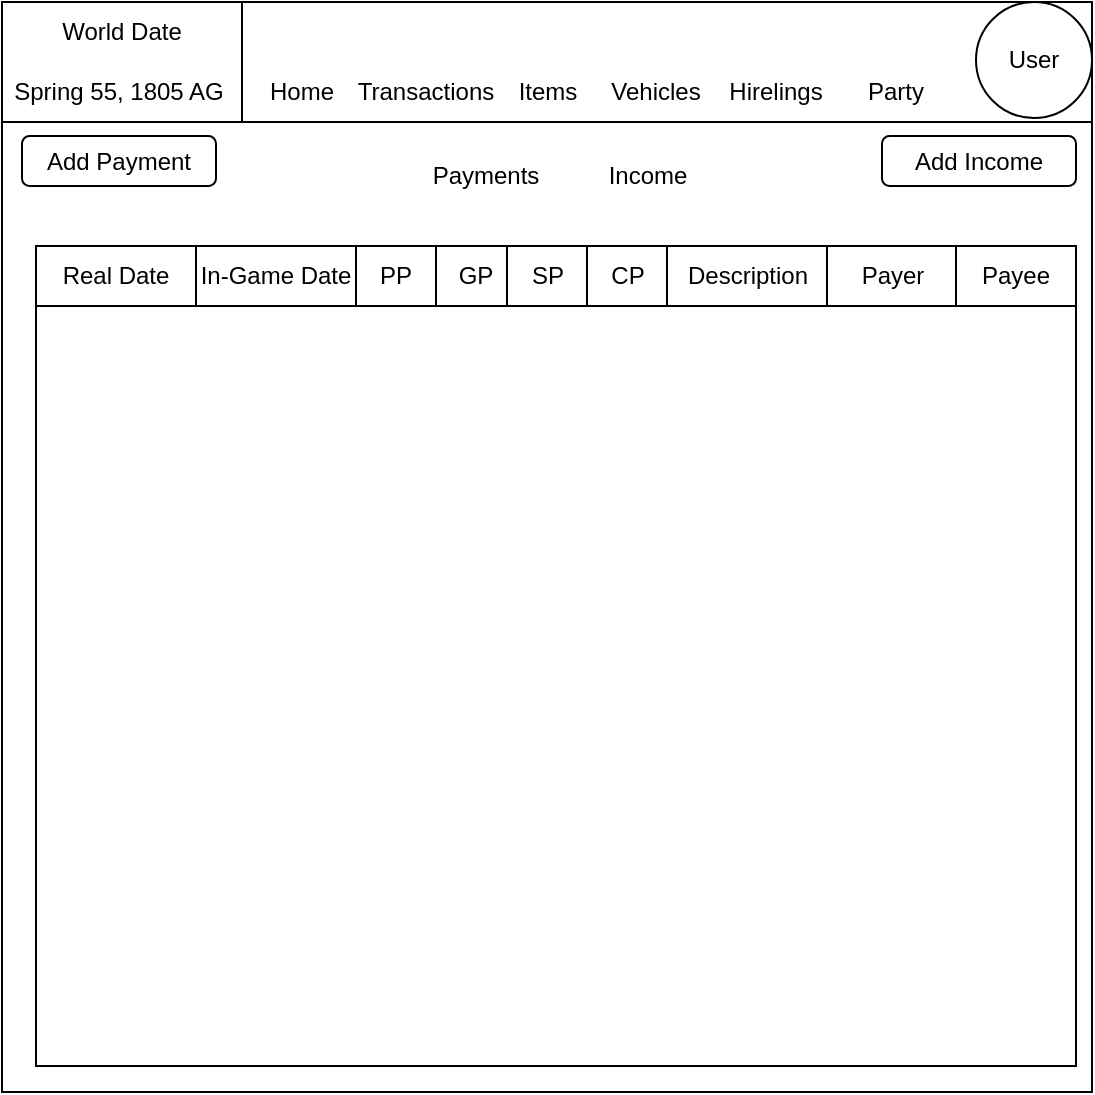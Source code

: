 <mxfile version="24.8.3">
  <diagram name="Page-1" id="vCg_MlWZA_7JhtkfMOp2">
    <mxGraphModel dx="2074" dy="1104" grid="1" gridSize="10" guides="1" tooltips="1" connect="1" arrows="1" fold="1" page="1" pageScale="1" pageWidth="850" pageHeight="1100" math="0" shadow="0">
      <root>
        <mxCell id="0" />
        <mxCell id="1" parent="0" />
        <mxCell id="FswJCTiF_LaIAhzLPm2B-1" value="" style="whiteSpace=wrap;html=1;aspect=fixed;fillColor=default;" parent="1" vertex="1">
          <mxGeometry x="153" y="278" width="545" height="545" as="geometry" />
        </mxCell>
        <mxCell id="FswJCTiF_LaIAhzLPm2B-2" value="" style="rounded=0;whiteSpace=wrap;html=1;" parent="1" vertex="1">
          <mxGeometry x="153" y="278" width="545" height="60" as="geometry" />
        </mxCell>
        <mxCell id="FswJCTiF_LaIAhzLPm2B-71" value="Payments" style="text;html=1;align=center;verticalAlign=middle;whiteSpace=wrap;rounded=0;" parent="1" vertex="1">
          <mxGeometry x="365" y="350" width="60" height="30" as="geometry" />
        </mxCell>
        <mxCell id="FswJCTiF_LaIAhzLPm2B-72" value="Income" style="text;html=1;align=center;verticalAlign=middle;whiteSpace=wrap;rounded=0;" parent="1" vertex="1">
          <mxGeometry x="445.5" y="350" width="60" height="30" as="geometry" />
        </mxCell>
        <mxCell id="FswJCTiF_LaIAhzLPm2B-75" value="" style="rounded=0;whiteSpace=wrap;html=1;" parent="1" vertex="1">
          <mxGeometry x="170" y="400" width="520" height="410" as="geometry" />
        </mxCell>
        <mxCell id="FswJCTiF_LaIAhzLPm2B-76" value="Real Date" style="rounded=0;whiteSpace=wrap;html=1;" parent="1" vertex="1">
          <mxGeometry x="170" y="400" width="80" height="30" as="geometry" />
        </mxCell>
        <mxCell id="FswJCTiF_LaIAhzLPm2B-77" value="User" style="ellipse;whiteSpace=wrap;html=1;aspect=fixed;" parent="1" vertex="1">
          <mxGeometry x="640" y="278" width="58" height="58" as="geometry" />
        </mxCell>
        <mxCell id="FswJCTiF_LaIAhzLPm2B-81" value="In-Game Date" style="rounded=0;whiteSpace=wrap;html=1;" parent="1" vertex="1">
          <mxGeometry x="250" y="400" width="80" height="30" as="geometry" />
        </mxCell>
        <mxCell id="FswJCTiF_LaIAhzLPm2B-82" value="PP" style="rounded=0;whiteSpace=wrap;html=1;" parent="1" vertex="1">
          <mxGeometry x="330" y="400" width="40" height="30" as="geometry" />
        </mxCell>
        <mxCell id="FswJCTiF_LaIAhzLPm2B-83" value="GP" style="rounded=0;whiteSpace=wrap;html=1;" parent="1" vertex="1">
          <mxGeometry x="370" y="400" width="40" height="30" as="geometry" />
        </mxCell>
        <mxCell id="FswJCTiF_LaIAhzLPm2B-84" value="SP" style="rounded=0;whiteSpace=wrap;html=1;" parent="1" vertex="1">
          <mxGeometry x="405.5" y="400" width="40" height="30" as="geometry" />
        </mxCell>
        <mxCell id="FswJCTiF_LaIAhzLPm2B-85" value="CP" style="rounded=0;whiteSpace=wrap;html=1;" parent="1" vertex="1">
          <mxGeometry x="445.5" y="400" width="40" height="30" as="geometry" />
        </mxCell>
        <mxCell id="FswJCTiF_LaIAhzLPm2B-86" value="Description" style="rounded=0;whiteSpace=wrap;html=1;" parent="1" vertex="1">
          <mxGeometry x="485.5" y="400" width="80" height="30" as="geometry" />
        </mxCell>
        <mxCell id="FswJCTiF_LaIAhzLPm2B-87" value="Payer&lt;span style=&quot;color: rgba(0, 0, 0, 0); font-family: monospace; font-size: 0px; text-align: start; text-wrap-mode: nowrap;&quot;&gt;%3CmxGraphModel%3E%3Croot%3E%3CmxCell%20id%3D%220%22%2F%3E%3CmxCell%20id%3D%221%22%20parent%3D%220%22%2F%3E%3CmxCell%20id%3D%222%22%20value%3D%22Description%22%20style%3D%22rounded%3D0%3BwhiteSpace%3Dwrap%3Bhtml%3D1%3B%22%20vertex%3D%221%22%20parent%3D%221%22%3E%3CmxGeometry%20x%3D%22485.5%22%20y%3D%22370%22%20width%3D%2280%22%20height%3D%2230%22%20as%3D%22geometry%22%2F%3E%3C%2FmxCell%3E%3C%2Froot%3E%3C%2FmxGraphModel%3E&lt;/span&gt;" style="rounded=0;whiteSpace=wrap;html=1;" parent="1" vertex="1">
          <mxGeometry x="565.5" y="400" width="64.5" height="30" as="geometry" />
        </mxCell>
        <mxCell id="FswJCTiF_LaIAhzLPm2B-88" value="Payee" style="rounded=0;whiteSpace=wrap;html=1;" parent="1" vertex="1">
          <mxGeometry x="630" y="400" width="60" height="30" as="geometry" />
        </mxCell>
        <mxCell id="mLJ2cgPIcwkuUCMRMk4R-1" value="Home" style="text;html=1;align=center;verticalAlign=middle;whiteSpace=wrap;rounded=0;" vertex="1" parent="1">
          <mxGeometry x="273" y="308" width="60" height="30" as="geometry" />
        </mxCell>
        <mxCell id="mLJ2cgPIcwkuUCMRMk4R-2" value="Transactions" style="text;html=1;align=center;verticalAlign=middle;whiteSpace=wrap;rounded=0;" vertex="1" parent="1">
          <mxGeometry x="335" y="308" width="60" height="30" as="geometry" />
        </mxCell>
        <mxCell id="mLJ2cgPIcwkuUCMRMk4R-3" value="Items" style="text;html=1;align=center;verticalAlign=middle;whiteSpace=wrap;rounded=0;" vertex="1" parent="1">
          <mxGeometry x="395.5" y="308" width="60" height="30" as="geometry" />
        </mxCell>
        <mxCell id="mLJ2cgPIcwkuUCMRMk4R-4" value="Vehicles" style="text;html=1;align=center;verticalAlign=middle;whiteSpace=wrap;rounded=0;" vertex="1" parent="1">
          <mxGeometry x="450" y="308" width="60" height="30" as="geometry" />
        </mxCell>
        <mxCell id="mLJ2cgPIcwkuUCMRMk4R-5" value="" style="rounded=0;whiteSpace=wrap;html=1;" vertex="1" parent="1">
          <mxGeometry x="153" y="278" width="120" height="60" as="geometry" />
        </mxCell>
        <mxCell id="mLJ2cgPIcwkuUCMRMk4R-6" value="World Date" style="text;html=1;align=center;verticalAlign=middle;whiteSpace=wrap;rounded=0;" vertex="1" parent="1">
          <mxGeometry x="173" y="278" width="80" height="30" as="geometry" />
        </mxCell>
        <mxCell id="mLJ2cgPIcwkuUCMRMk4R-7" value="Spring 55, 1805 AG" style="text;html=1;align=center;verticalAlign=middle;whiteSpace=wrap;rounded=0;" vertex="1" parent="1">
          <mxGeometry x="153" y="308" width="117" height="30" as="geometry" />
        </mxCell>
        <mxCell id="mLJ2cgPIcwkuUCMRMk4R-8" value="Hirelings" style="text;html=1;align=center;verticalAlign=middle;whiteSpace=wrap;rounded=0;" vertex="1" parent="1">
          <mxGeometry x="510" y="308" width="60" height="30" as="geometry" />
        </mxCell>
        <mxCell id="mLJ2cgPIcwkuUCMRMk4R-9" value="Party" style="text;html=1;align=center;verticalAlign=middle;whiteSpace=wrap;rounded=0;" vertex="1" parent="1">
          <mxGeometry x="570" y="308" width="60" height="30" as="geometry" />
        </mxCell>
        <mxCell id="mLJ2cgPIcwkuUCMRMk4R-11" value="Add Payment" style="rounded=1;whiteSpace=wrap;html=1;" vertex="1" parent="1">
          <mxGeometry x="163" y="345" width="97" height="25" as="geometry" />
        </mxCell>
        <mxCell id="mLJ2cgPIcwkuUCMRMk4R-12" value="Add Income" style="rounded=1;whiteSpace=wrap;html=1;" vertex="1" parent="1">
          <mxGeometry x="593" y="345" width="97" height="25" as="geometry" />
        </mxCell>
      </root>
    </mxGraphModel>
  </diagram>
</mxfile>
